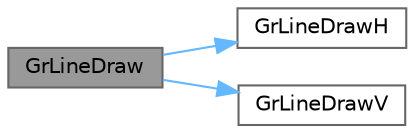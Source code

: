 digraph "GrLineDraw"
{
 // LATEX_PDF_SIZE
  bgcolor="transparent";
  edge [fontname=Helvetica,fontsize=10,labelfontname=Helvetica,labelfontsize=10];
  node [fontname=Helvetica,fontsize=10,shape=box,height=0.2,width=0.4];
  rankdir="LR";
  Node1 [id="Node000001",label="GrLineDraw",height=0.2,width=0.4,color="gray40", fillcolor="grey60", style="filled", fontcolor="black",tooltip=" "];
  Node1 -> Node2 [id="edge1_Node000001_Node000002",color="steelblue1",style="solid",tooltip=" "];
  Node2 [id="Node000002",label="GrLineDrawH",height=0.2,width=0.4,color="grey40", fillcolor="white", style="filled",URL="$group__primitives__api.html#ga2136fb7c43d115966364410f7e22f3af",tooltip=" "];
  Node1 -> Node3 [id="edge2_Node000001_Node000003",color="steelblue1",style="solid",tooltip=" "];
  Node3 [id="Node000003",label="GrLineDrawV",height=0.2,width=0.4,color="grey40", fillcolor="white", style="filled",URL="$group__primitives__api.html#gad236f356d3939b5c3d0b6477f3552a51",tooltip=" "];
}
